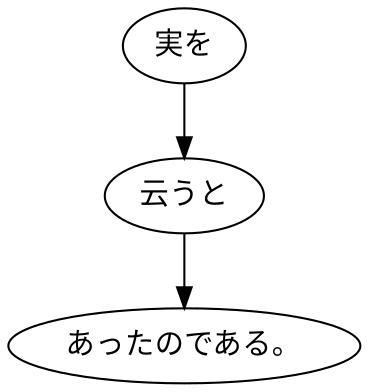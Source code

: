 digraph graph4693 {
	node0 [label="実を"];
	node1 [label="云うと"];
	node2 [label="あったのである。"];
	node0 -> node1;
	node1 -> node2;
}
